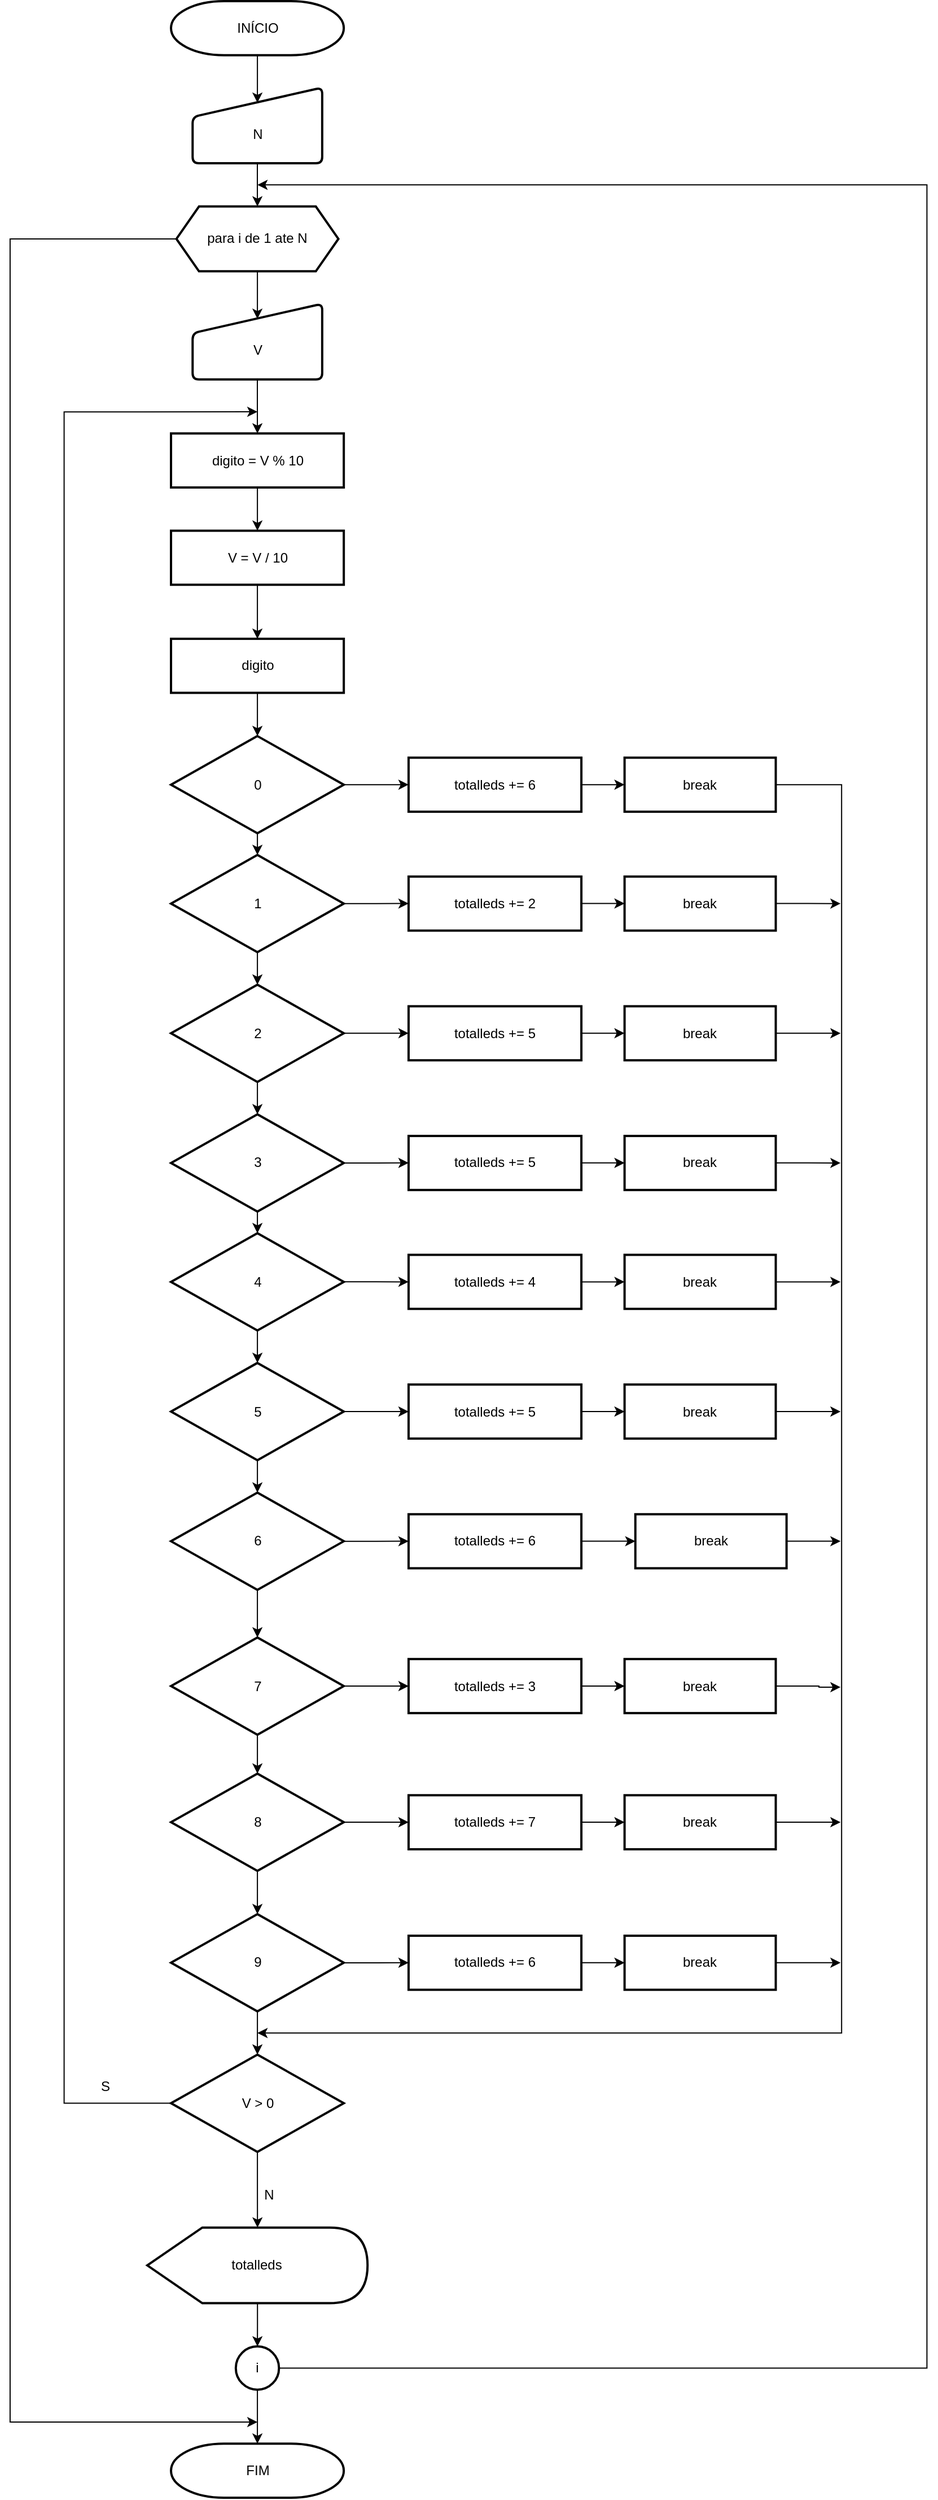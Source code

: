 <mxfile version="27.0.8">
  <diagram id="6a731a19-8d31-9384-78a2-239565b7b9f0" name="Page-1">
    <mxGraphModel dx="3456" dy="2064" grid="0" gridSize="10" guides="1" tooltips="1" connect="1" arrows="1" fold="1" page="1" pageScale="1" pageWidth="1654" pageHeight="2336" background="none" math="0" shadow="0">
      <root>
        <mxCell id="0" />
        <mxCell id="1" parent="0" />
        <mxCell id="f2XqEatsttYMCxV9yTw9-161" value="" style="group" vertex="1" connectable="0" parent="1">
          <mxGeometry x="420" y="80" width="813.2" height="2210" as="geometry" />
        </mxCell>
        <mxCell id="f2XqEatsttYMCxV9yTw9-55" value="INÍCIO" style="strokeWidth=2;html=1;shape=mxgraph.flowchart.terminator;whiteSpace=wrap;" vertex="1" parent="f2XqEatsttYMCxV9yTw9-161">
          <mxGeometry x="143.506" width="153.073" height="47.835" as="geometry" />
        </mxCell>
        <mxCell id="f2XqEatsttYMCxV9yTw9-59" value="" style="edgeStyle=orthogonalEdgeStyle;rounded=0;orthogonalLoop=1;jettySize=auto;html=1;" edge="1" parent="f2XqEatsttYMCxV9yTw9-161" source="f2XqEatsttYMCxV9yTw9-56" target="f2XqEatsttYMCxV9yTw9-57">
          <mxGeometry relative="1" as="geometry" />
        </mxCell>
        <mxCell id="f2XqEatsttYMCxV9yTw9-56" value="&lt;div&gt;&lt;br&gt;&lt;/div&gt;&lt;div&gt;N&lt;/div&gt;" style="html=1;strokeWidth=2;shape=manualInput;whiteSpace=wrap;rounded=1;size=26;arcSize=11;" vertex="1" parent="f2XqEatsttYMCxV9yTw9-161">
          <mxGeometry x="162.64" y="76.537" width="114.805" height="66.97" as="geometry" />
        </mxCell>
        <mxCell id="f2XqEatsttYMCxV9yTw9-157" style="edgeStyle=orthogonalEdgeStyle;rounded=0;orthogonalLoop=1;jettySize=auto;html=1;fontFamily=Helvetica;fontSize=12;fontColor=default;" edge="1" parent="f2XqEatsttYMCxV9yTw9-161" source="f2XqEatsttYMCxV9yTw9-57">
          <mxGeometry relative="1" as="geometry">
            <mxPoint x="220.042" y="2143.03" as="targetPoint" />
            <Array as="points">
              <mxPoint x="0.957" y="210.476" />
              <mxPoint x="0.957" y="2143.03" />
              <mxPoint y="2143.03" />
            </Array>
          </mxGeometry>
        </mxCell>
        <mxCell id="f2XqEatsttYMCxV9yTw9-57" value="para i de 1 ate N" style="shape=hexagon;perimeter=hexagonPerimeter2;whiteSpace=wrap;html=1;fixedSize=1;strokeWidth=2;" vertex="1" parent="f2XqEatsttYMCxV9yTw9-161">
          <mxGeometry x="148.289" y="181.775" width="143.506" height="57.403" as="geometry" />
        </mxCell>
        <mxCell id="f2XqEatsttYMCxV9yTw9-58" style="edgeStyle=orthogonalEdgeStyle;rounded=0;orthogonalLoop=1;jettySize=auto;html=1;entryX=0.5;entryY=0.2;entryDx=0;entryDy=0;entryPerimeter=0;" edge="1" parent="f2XqEatsttYMCxV9yTw9-161" source="f2XqEatsttYMCxV9yTw9-55" target="f2XqEatsttYMCxV9yTw9-56">
          <mxGeometry relative="1" as="geometry" />
        </mxCell>
        <mxCell id="f2XqEatsttYMCxV9yTw9-65" value="" style="edgeStyle=orthogonalEdgeStyle;rounded=0;orthogonalLoop=1;jettySize=auto;html=1;fontFamily=Helvetica;fontSize=12;fontColor=default;" edge="1" parent="f2XqEatsttYMCxV9yTw9-161" source="f2XqEatsttYMCxV9yTw9-60" target="f2XqEatsttYMCxV9yTw9-64">
          <mxGeometry relative="1" as="geometry" />
        </mxCell>
        <mxCell id="f2XqEatsttYMCxV9yTw9-60" value="&lt;div&gt;&lt;br&gt;&lt;/div&gt;&lt;div&gt;V&lt;/div&gt;" style="html=1;strokeWidth=2;shape=manualInput;whiteSpace=wrap;rounded=1;size=26;arcSize=11;" vertex="1" parent="f2XqEatsttYMCxV9yTw9-161">
          <mxGeometry x="162.64" y="267.879" width="114.805" height="66.97" as="geometry" />
        </mxCell>
        <mxCell id="f2XqEatsttYMCxV9yTw9-61" style="edgeStyle=orthogonalEdgeStyle;rounded=0;orthogonalLoop=1;jettySize=auto;html=1;entryX=0.5;entryY=0.2;entryDx=0;entryDy=0;entryPerimeter=0;" edge="1" parent="f2XqEatsttYMCxV9yTw9-161" source="f2XqEatsttYMCxV9yTw9-57" target="f2XqEatsttYMCxV9yTw9-60">
          <mxGeometry relative="1" as="geometry" />
        </mxCell>
        <mxCell id="f2XqEatsttYMCxV9yTw9-67" value="" style="edgeStyle=orthogonalEdgeStyle;rounded=0;orthogonalLoop=1;jettySize=auto;html=1;fontFamily=Helvetica;fontSize=12;fontColor=default;" edge="1" parent="f2XqEatsttYMCxV9yTw9-161" source="f2XqEatsttYMCxV9yTw9-64" target="f2XqEatsttYMCxV9yTw9-66">
          <mxGeometry relative="1" as="geometry" />
        </mxCell>
        <mxCell id="f2XqEatsttYMCxV9yTw9-64" value="digito = V % 10" style="rounded=0;whiteSpace=wrap;html=1;strokeWidth=2;" vertex="1" parent="f2XqEatsttYMCxV9yTw9-161">
          <mxGeometry x="143.506" y="382.684" width="153.073" height="47.835" as="geometry" />
        </mxCell>
        <mxCell id="f2XqEatsttYMCxV9yTw9-162" value="" style="edgeStyle=orthogonalEdgeStyle;rounded=0;orthogonalLoop=1;jettySize=auto;html=1;fontFamily=Helvetica;fontSize=12;fontColor=default;" edge="1" parent="f2XqEatsttYMCxV9yTw9-161" source="f2XqEatsttYMCxV9yTw9-66" target="f2XqEatsttYMCxV9yTw9-79">
          <mxGeometry relative="1" as="geometry" />
        </mxCell>
        <mxCell id="f2XqEatsttYMCxV9yTw9-66" value="V = V / 10" style="rounded=0;whiteSpace=wrap;html=1;strokeWidth=2;" vertex="1" parent="f2XqEatsttYMCxV9yTw9-161">
          <mxGeometry x="143.506" y="468.788" width="153.073" height="47.835" as="geometry" />
        </mxCell>
        <mxCell id="f2XqEatsttYMCxV9yTw9-126" value="" style="edgeStyle=orthogonalEdgeStyle;rounded=0;orthogonalLoop=1;jettySize=auto;html=1;fontFamily=Helvetica;fontSize=12;fontColor=default;" edge="1" parent="f2XqEatsttYMCxV9yTw9-161" source="f2XqEatsttYMCxV9yTw9-69" target="f2XqEatsttYMCxV9yTw9-109">
          <mxGeometry relative="1" as="geometry" />
        </mxCell>
        <mxCell id="f2XqEatsttYMCxV9yTw9-69" value="totalleds += 6" style="rounded=0;whiteSpace=wrap;html=1;strokeWidth=2;" vertex="1" parent="f2XqEatsttYMCxV9yTw9-161">
          <mxGeometry x="353.981" y="669.697" width="153.073" height="47.835" as="geometry" />
        </mxCell>
        <mxCell id="f2XqEatsttYMCxV9yTw9-125" value="" style="edgeStyle=orthogonalEdgeStyle;rounded=0;orthogonalLoop=1;jettySize=auto;html=1;fontFamily=Helvetica;fontSize=12;fontColor=default;" edge="1" parent="f2XqEatsttYMCxV9yTw9-161" source="f2XqEatsttYMCxV9yTw9-70" target="f2XqEatsttYMCxV9yTw9-110">
          <mxGeometry relative="1" as="geometry" />
        </mxCell>
        <mxCell id="f2XqEatsttYMCxV9yTw9-70" value="totalleds += 2" style="rounded=0;whiteSpace=wrap;html=1;strokeWidth=2;" vertex="1" parent="f2XqEatsttYMCxV9yTw9-161">
          <mxGeometry x="353.981" y="774.935" width="153.073" height="47.835" as="geometry" />
        </mxCell>
        <mxCell id="f2XqEatsttYMCxV9yTw9-124" value="" style="edgeStyle=orthogonalEdgeStyle;rounded=0;orthogonalLoop=1;jettySize=auto;html=1;fontFamily=Helvetica;fontSize=12;fontColor=default;" edge="1" parent="f2XqEatsttYMCxV9yTw9-161" source="f2XqEatsttYMCxV9yTw9-71" target="f2XqEatsttYMCxV9yTw9-111">
          <mxGeometry relative="1" as="geometry" />
        </mxCell>
        <mxCell id="f2XqEatsttYMCxV9yTw9-71" value="totalleds += 5" style="rounded=0;whiteSpace=wrap;html=1;strokeWidth=2;" vertex="1" parent="f2XqEatsttYMCxV9yTw9-161">
          <mxGeometry x="353.981" y="889.74" width="153.073" height="47.835" as="geometry" />
        </mxCell>
        <mxCell id="f2XqEatsttYMCxV9yTw9-123" value="" style="edgeStyle=orthogonalEdgeStyle;rounded=0;orthogonalLoop=1;jettySize=auto;html=1;fontFamily=Helvetica;fontSize=12;fontColor=default;" edge="1" parent="f2XqEatsttYMCxV9yTw9-161" source="f2XqEatsttYMCxV9yTw9-72" target="f2XqEatsttYMCxV9yTw9-112">
          <mxGeometry relative="1" as="geometry" />
        </mxCell>
        <mxCell id="f2XqEatsttYMCxV9yTw9-72" value="totalleds += 5" style="rounded=0;whiteSpace=wrap;html=1;strokeWidth=2;" vertex="1" parent="f2XqEatsttYMCxV9yTw9-161">
          <mxGeometry x="353.981" y="1004.545" width="153.073" height="47.835" as="geometry" />
        </mxCell>
        <mxCell id="f2XqEatsttYMCxV9yTw9-122" value="" style="edgeStyle=orthogonalEdgeStyle;rounded=0;orthogonalLoop=1;jettySize=auto;html=1;fontFamily=Helvetica;fontSize=12;fontColor=default;" edge="1" parent="f2XqEatsttYMCxV9yTw9-161" source="f2XqEatsttYMCxV9yTw9-73" target="f2XqEatsttYMCxV9yTw9-113">
          <mxGeometry relative="1" as="geometry" />
        </mxCell>
        <mxCell id="f2XqEatsttYMCxV9yTw9-73" value="totalleds += 4" style="rounded=0;whiteSpace=wrap;html=1;strokeWidth=2;" vertex="1" parent="f2XqEatsttYMCxV9yTw9-161">
          <mxGeometry x="353.981" y="1109.784" width="153.073" height="47.835" as="geometry" />
        </mxCell>
        <mxCell id="f2XqEatsttYMCxV9yTw9-121" value="" style="edgeStyle=orthogonalEdgeStyle;rounded=0;orthogonalLoop=1;jettySize=auto;html=1;fontFamily=Helvetica;fontSize=12;fontColor=default;" edge="1" parent="f2XqEatsttYMCxV9yTw9-161" source="f2XqEatsttYMCxV9yTw9-74" target="f2XqEatsttYMCxV9yTw9-114">
          <mxGeometry relative="1" as="geometry" />
        </mxCell>
        <mxCell id="f2XqEatsttYMCxV9yTw9-74" value="totalleds += 5" style="rounded=0;whiteSpace=wrap;html=1;strokeWidth=2;" vertex="1" parent="f2XqEatsttYMCxV9yTw9-161">
          <mxGeometry x="353.981" y="1224.589" width="153.073" height="47.835" as="geometry" />
        </mxCell>
        <mxCell id="f2XqEatsttYMCxV9yTw9-120" value="" style="edgeStyle=orthogonalEdgeStyle;rounded=0;orthogonalLoop=1;jettySize=auto;html=1;fontFamily=Helvetica;fontSize=12;fontColor=default;" edge="1" parent="f2XqEatsttYMCxV9yTw9-161" source="f2XqEatsttYMCxV9yTw9-75" target="f2XqEatsttYMCxV9yTw9-115">
          <mxGeometry relative="1" as="geometry" />
        </mxCell>
        <mxCell id="f2XqEatsttYMCxV9yTw9-75" value="totalleds += 6" style="rounded=0;whiteSpace=wrap;html=1;strokeWidth=2;" vertex="1" parent="f2XqEatsttYMCxV9yTw9-161">
          <mxGeometry x="353.981" y="1339.394" width="153.073" height="47.835" as="geometry" />
        </mxCell>
        <mxCell id="f2XqEatsttYMCxV9yTw9-119" value="" style="edgeStyle=orthogonalEdgeStyle;rounded=0;orthogonalLoop=1;jettySize=auto;html=1;fontFamily=Helvetica;fontSize=12;fontColor=default;" edge="1" parent="f2XqEatsttYMCxV9yTw9-161" source="f2XqEatsttYMCxV9yTw9-76" target="f2XqEatsttYMCxV9yTw9-116">
          <mxGeometry relative="1" as="geometry" />
        </mxCell>
        <mxCell id="f2XqEatsttYMCxV9yTw9-76" value="totalleds += 7" style="rounded=0;whiteSpace=wrap;html=1;strokeWidth=2;" vertex="1" parent="f2XqEatsttYMCxV9yTw9-161">
          <mxGeometry x="353.981" y="1588.139" width="153.073" height="47.835" as="geometry" />
        </mxCell>
        <mxCell id="f2XqEatsttYMCxV9yTw9-118" value="" style="edgeStyle=orthogonalEdgeStyle;rounded=0;orthogonalLoop=1;jettySize=auto;html=1;fontFamily=Helvetica;fontSize=12;fontColor=default;" edge="1" parent="f2XqEatsttYMCxV9yTw9-161" source="f2XqEatsttYMCxV9yTw9-77" target="f2XqEatsttYMCxV9yTw9-117">
          <mxGeometry relative="1" as="geometry" />
        </mxCell>
        <mxCell id="f2XqEatsttYMCxV9yTw9-77" value="totalleds += 6" style="rounded=0;whiteSpace=wrap;html=1;strokeWidth=2;" vertex="1" parent="f2XqEatsttYMCxV9yTw9-161">
          <mxGeometry x="353.981" y="1712.511" width="153.073" height="47.835" as="geometry" />
        </mxCell>
        <mxCell id="f2XqEatsttYMCxV9yTw9-99" value="" style="edgeStyle=orthogonalEdgeStyle;rounded=0;orthogonalLoop=1;jettySize=auto;html=1;fontFamily=Helvetica;fontSize=12;fontColor=default;" edge="1" parent="f2XqEatsttYMCxV9yTw9-161" source="f2XqEatsttYMCxV9yTw9-79" target="f2XqEatsttYMCxV9yTw9-80">
          <mxGeometry relative="1" as="geometry" />
        </mxCell>
        <mxCell id="f2XqEatsttYMCxV9yTw9-79" value="digito" style="rounded=0;whiteSpace=wrap;html=1;strokeWidth=2;" vertex="1" parent="f2XqEatsttYMCxV9yTw9-161">
          <mxGeometry x="143.506" y="564.459" width="153.073" height="47.835" as="geometry" />
        </mxCell>
        <mxCell id="f2XqEatsttYMCxV9yTw9-98" value="" style="edgeStyle=orthogonalEdgeStyle;rounded=0;orthogonalLoop=1;jettySize=auto;html=1;fontFamily=Helvetica;fontSize=12;fontColor=default;" edge="1" parent="f2XqEatsttYMCxV9yTw9-161" source="f2XqEatsttYMCxV9yTw9-80" target="f2XqEatsttYMCxV9yTw9-69">
          <mxGeometry relative="1" as="geometry" />
        </mxCell>
        <mxCell id="f2XqEatsttYMCxV9yTw9-101" value="" style="edgeStyle=orthogonalEdgeStyle;rounded=0;orthogonalLoop=1;jettySize=auto;html=1;fontFamily=Helvetica;fontSize=12;fontColor=default;" edge="1" parent="f2XqEatsttYMCxV9yTw9-161" source="f2XqEatsttYMCxV9yTw9-80" target="f2XqEatsttYMCxV9yTw9-81">
          <mxGeometry relative="1" as="geometry" />
        </mxCell>
        <mxCell id="f2XqEatsttYMCxV9yTw9-80" value="0" style="strokeWidth=2;html=1;shape=mxgraph.flowchart.decision;whiteSpace=wrap;" vertex="1" parent="f2XqEatsttYMCxV9yTw9-161">
          <mxGeometry x="143.506" y="650.563" width="153.073" height="86.104" as="geometry" />
        </mxCell>
        <mxCell id="f2XqEatsttYMCxV9yTw9-97" value="" style="edgeStyle=orthogonalEdgeStyle;rounded=0;orthogonalLoop=1;jettySize=auto;html=1;fontFamily=Helvetica;fontSize=12;fontColor=default;" edge="1" parent="f2XqEatsttYMCxV9yTw9-161" source="f2XqEatsttYMCxV9yTw9-81" target="f2XqEatsttYMCxV9yTw9-70">
          <mxGeometry relative="1" as="geometry" />
        </mxCell>
        <mxCell id="f2XqEatsttYMCxV9yTw9-102" value="" style="edgeStyle=orthogonalEdgeStyle;rounded=0;orthogonalLoop=1;jettySize=auto;html=1;fontFamily=Helvetica;fontSize=12;fontColor=default;" edge="1" parent="f2XqEatsttYMCxV9yTw9-161" source="f2XqEatsttYMCxV9yTw9-81" target="f2XqEatsttYMCxV9yTw9-82">
          <mxGeometry relative="1" as="geometry" />
        </mxCell>
        <mxCell id="f2XqEatsttYMCxV9yTw9-81" value="1" style="strokeWidth=2;html=1;shape=mxgraph.flowchart.decision;whiteSpace=wrap;" vertex="1" parent="f2XqEatsttYMCxV9yTw9-161">
          <mxGeometry x="143.506" y="755.801" width="153.073" height="86.104" as="geometry" />
        </mxCell>
        <mxCell id="f2XqEatsttYMCxV9yTw9-96" value="" style="edgeStyle=orthogonalEdgeStyle;rounded=0;orthogonalLoop=1;jettySize=auto;html=1;fontFamily=Helvetica;fontSize=12;fontColor=default;" edge="1" parent="f2XqEatsttYMCxV9yTw9-161" source="f2XqEatsttYMCxV9yTw9-82" target="f2XqEatsttYMCxV9yTw9-71">
          <mxGeometry relative="1" as="geometry" />
        </mxCell>
        <mxCell id="f2XqEatsttYMCxV9yTw9-103" value="" style="edgeStyle=orthogonalEdgeStyle;rounded=0;orthogonalLoop=1;jettySize=auto;html=1;fontFamily=Helvetica;fontSize=12;fontColor=default;" edge="1" parent="f2XqEatsttYMCxV9yTw9-161" source="f2XqEatsttYMCxV9yTw9-82" target="f2XqEatsttYMCxV9yTw9-83">
          <mxGeometry relative="1" as="geometry" />
        </mxCell>
        <mxCell id="f2XqEatsttYMCxV9yTw9-82" value="2" style="strokeWidth=2;html=1;shape=mxgraph.flowchart.decision;whiteSpace=wrap;" vertex="1" parent="f2XqEatsttYMCxV9yTw9-161">
          <mxGeometry x="143.506" y="870.606" width="153.073" height="86.104" as="geometry" />
        </mxCell>
        <mxCell id="f2XqEatsttYMCxV9yTw9-95" value="" style="edgeStyle=orthogonalEdgeStyle;rounded=0;orthogonalLoop=1;jettySize=auto;html=1;fontFamily=Helvetica;fontSize=12;fontColor=default;" edge="1" parent="f2XqEatsttYMCxV9yTw9-161" source="f2XqEatsttYMCxV9yTw9-83" target="f2XqEatsttYMCxV9yTw9-72">
          <mxGeometry relative="1" as="geometry" />
        </mxCell>
        <mxCell id="f2XqEatsttYMCxV9yTw9-104" value="" style="edgeStyle=orthogonalEdgeStyle;rounded=0;orthogonalLoop=1;jettySize=auto;html=1;fontFamily=Helvetica;fontSize=12;fontColor=default;" edge="1" parent="f2XqEatsttYMCxV9yTw9-161" source="f2XqEatsttYMCxV9yTw9-83" target="f2XqEatsttYMCxV9yTw9-84">
          <mxGeometry relative="1" as="geometry" />
        </mxCell>
        <mxCell id="f2XqEatsttYMCxV9yTw9-83" value="3" style="strokeWidth=2;html=1;shape=mxgraph.flowchart.decision;whiteSpace=wrap;" vertex="1" parent="f2XqEatsttYMCxV9yTw9-161">
          <mxGeometry x="143.506" y="985.411" width="153.073" height="86.104" as="geometry" />
        </mxCell>
        <mxCell id="f2XqEatsttYMCxV9yTw9-94" value="" style="edgeStyle=orthogonalEdgeStyle;rounded=0;orthogonalLoop=1;jettySize=auto;html=1;fontFamily=Helvetica;fontSize=12;fontColor=default;" edge="1" parent="f2XqEatsttYMCxV9yTw9-161" source="f2XqEatsttYMCxV9yTw9-84" target="f2XqEatsttYMCxV9yTw9-73">
          <mxGeometry relative="1" as="geometry" />
        </mxCell>
        <mxCell id="f2XqEatsttYMCxV9yTw9-105" value="" style="edgeStyle=orthogonalEdgeStyle;rounded=0;orthogonalLoop=1;jettySize=auto;html=1;fontFamily=Helvetica;fontSize=12;fontColor=default;" edge="1" parent="f2XqEatsttYMCxV9yTw9-161" source="f2XqEatsttYMCxV9yTw9-84" target="f2XqEatsttYMCxV9yTw9-85">
          <mxGeometry relative="1" as="geometry" />
        </mxCell>
        <mxCell id="f2XqEatsttYMCxV9yTw9-84" value="4" style="strokeWidth=2;html=1;shape=mxgraph.flowchart.decision;whiteSpace=wrap;" vertex="1" parent="f2XqEatsttYMCxV9yTw9-161">
          <mxGeometry x="143.506" y="1090.649" width="153.073" height="86.104" as="geometry" />
        </mxCell>
        <mxCell id="f2XqEatsttYMCxV9yTw9-93" value="" style="edgeStyle=orthogonalEdgeStyle;rounded=0;orthogonalLoop=1;jettySize=auto;html=1;fontFamily=Helvetica;fontSize=12;fontColor=default;" edge="1" parent="f2XqEatsttYMCxV9yTw9-161" source="f2XqEatsttYMCxV9yTw9-85" target="f2XqEatsttYMCxV9yTw9-74">
          <mxGeometry relative="1" as="geometry" />
        </mxCell>
        <mxCell id="f2XqEatsttYMCxV9yTw9-106" value="" style="edgeStyle=orthogonalEdgeStyle;rounded=0;orthogonalLoop=1;jettySize=auto;html=1;fontFamily=Helvetica;fontSize=12;fontColor=default;" edge="1" parent="f2XqEatsttYMCxV9yTw9-161" source="f2XqEatsttYMCxV9yTw9-85" target="f2XqEatsttYMCxV9yTw9-86">
          <mxGeometry relative="1" as="geometry" />
        </mxCell>
        <mxCell id="f2XqEatsttYMCxV9yTw9-85" value="5" style="strokeWidth=2;html=1;shape=mxgraph.flowchart.decision;whiteSpace=wrap;" vertex="1" parent="f2XqEatsttYMCxV9yTw9-161">
          <mxGeometry x="143.506" y="1205.455" width="153.073" height="86.104" as="geometry" />
        </mxCell>
        <mxCell id="f2XqEatsttYMCxV9yTw9-92" value="" style="edgeStyle=orthogonalEdgeStyle;rounded=0;orthogonalLoop=1;jettySize=auto;html=1;fontFamily=Helvetica;fontSize=12;fontColor=default;" edge="1" parent="f2XqEatsttYMCxV9yTw9-161" source="f2XqEatsttYMCxV9yTw9-86" target="f2XqEatsttYMCxV9yTw9-75">
          <mxGeometry relative="1" as="geometry" />
        </mxCell>
        <mxCell id="f2XqEatsttYMCxV9yTw9-135" value="" style="edgeStyle=orthogonalEdgeStyle;rounded=0;orthogonalLoop=1;jettySize=auto;html=1;fontFamily=Helvetica;fontSize=12;fontColor=default;" edge="1" parent="f2XqEatsttYMCxV9yTw9-161" source="f2XqEatsttYMCxV9yTw9-86" target="f2XqEatsttYMCxV9yTw9-132">
          <mxGeometry relative="1" as="geometry" />
        </mxCell>
        <mxCell id="f2XqEatsttYMCxV9yTw9-86" value="6" style="strokeWidth=2;html=1;shape=mxgraph.flowchart.decision;whiteSpace=wrap;" vertex="1" parent="f2XqEatsttYMCxV9yTw9-161">
          <mxGeometry x="143.506" y="1320.26" width="153.073" height="86.104" as="geometry" />
        </mxCell>
        <mxCell id="f2XqEatsttYMCxV9yTw9-90" value="" style="edgeStyle=orthogonalEdgeStyle;rounded=0;orthogonalLoop=1;jettySize=auto;html=1;fontFamily=Helvetica;fontSize=12;fontColor=default;" edge="1" parent="f2XqEatsttYMCxV9yTw9-161" source="f2XqEatsttYMCxV9yTw9-87" target="f2XqEatsttYMCxV9yTw9-76">
          <mxGeometry relative="1" as="geometry" />
        </mxCell>
        <mxCell id="f2XqEatsttYMCxV9yTw9-108" value="" style="edgeStyle=orthogonalEdgeStyle;rounded=0;orthogonalLoop=1;jettySize=auto;html=1;fontFamily=Helvetica;fontSize=12;fontColor=default;" edge="1" parent="f2XqEatsttYMCxV9yTw9-161" source="f2XqEatsttYMCxV9yTw9-87" target="f2XqEatsttYMCxV9yTw9-88">
          <mxGeometry relative="1" as="geometry" />
        </mxCell>
        <mxCell id="f2XqEatsttYMCxV9yTw9-87" value="8" style="strokeWidth=2;html=1;shape=mxgraph.flowchart.decision;whiteSpace=wrap;" vertex="1" parent="f2XqEatsttYMCxV9yTw9-161">
          <mxGeometry x="143.506" y="1569.004" width="153.073" height="86.104" as="geometry" />
        </mxCell>
        <mxCell id="f2XqEatsttYMCxV9yTw9-91" value="" style="edgeStyle=orthogonalEdgeStyle;rounded=0;orthogonalLoop=1;jettySize=auto;html=1;fontFamily=Helvetica;fontSize=12;fontColor=default;" edge="1" parent="f2XqEatsttYMCxV9yTw9-161" source="f2XqEatsttYMCxV9yTw9-88" target="f2XqEatsttYMCxV9yTw9-77">
          <mxGeometry relative="1" as="geometry" />
        </mxCell>
        <mxCell id="f2XqEatsttYMCxV9yTw9-136" value="" style="edgeStyle=orthogonalEdgeStyle;rounded=0;orthogonalLoop=1;jettySize=auto;html=1;fontFamily=Helvetica;fontSize=12;fontColor=default;" edge="1" parent="f2XqEatsttYMCxV9yTw9-161" source="f2XqEatsttYMCxV9yTw9-88" target="f2XqEatsttYMCxV9yTw9-128">
          <mxGeometry relative="1" as="geometry" />
        </mxCell>
        <mxCell id="f2XqEatsttYMCxV9yTw9-88" value="9" style="strokeWidth=2;html=1;shape=mxgraph.flowchart.decision;whiteSpace=wrap;" vertex="1" parent="f2XqEatsttYMCxV9yTw9-161">
          <mxGeometry x="143.506" y="1693.377" width="153.073" height="86.104" as="geometry" />
        </mxCell>
        <mxCell id="f2XqEatsttYMCxV9yTw9-147" style="edgeStyle=orthogonalEdgeStyle;rounded=0;orthogonalLoop=1;jettySize=auto;html=1;fontFamily=Helvetica;fontSize=12;fontColor=default;" edge="1" parent="f2XqEatsttYMCxV9yTw9-161" source="f2XqEatsttYMCxV9yTw9-109">
          <mxGeometry relative="1" as="geometry">
            <mxPoint x="220.042" y="1798.615" as="targetPoint" />
            <Array as="points">
              <mxPoint x="737.62" y="693.615" />
              <mxPoint x="737.62" y="1798.615" />
            </Array>
          </mxGeometry>
        </mxCell>
        <mxCell id="f2XqEatsttYMCxV9yTw9-109" value="break" style="rounded=0;whiteSpace=wrap;html=1;strokeWidth=2;" vertex="1" parent="f2XqEatsttYMCxV9yTw9-161">
          <mxGeometry x="545.322" y="669.697" width="133.939" height="47.835" as="geometry" />
        </mxCell>
        <mxCell id="f2XqEatsttYMCxV9yTw9-151" style="edgeStyle=orthogonalEdgeStyle;rounded=0;orthogonalLoop=1;jettySize=auto;html=1;fontFamily=Helvetica;fontSize=12;fontColor=default;" edge="1" parent="f2XqEatsttYMCxV9yTw9-161" source="f2XqEatsttYMCxV9yTw9-110">
          <mxGeometry relative="1" as="geometry">
            <mxPoint x="736.664" y="798.853" as="targetPoint" />
          </mxGeometry>
        </mxCell>
        <mxCell id="f2XqEatsttYMCxV9yTw9-110" value="break" style="rounded=0;whiteSpace=wrap;html=1;strokeWidth=2;" vertex="1" parent="f2XqEatsttYMCxV9yTw9-161">
          <mxGeometry x="545.322" y="774.935" width="133.939" height="47.835" as="geometry" />
        </mxCell>
        <mxCell id="f2XqEatsttYMCxV9yTw9-150" style="edgeStyle=orthogonalEdgeStyle;rounded=0;orthogonalLoop=1;jettySize=auto;html=1;fontFamily=Helvetica;fontSize=12;fontColor=default;" edge="1" parent="f2XqEatsttYMCxV9yTw9-161" source="f2XqEatsttYMCxV9yTw9-111">
          <mxGeometry relative="1" as="geometry">
            <mxPoint x="736.664" y="913.658" as="targetPoint" />
          </mxGeometry>
        </mxCell>
        <mxCell id="f2XqEatsttYMCxV9yTw9-111" value="break" style="rounded=0;whiteSpace=wrap;html=1;strokeWidth=2;" vertex="1" parent="f2XqEatsttYMCxV9yTw9-161">
          <mxGeometry x="545.322" y="889.74" width="133.939" height="47.835" as="geometry" />
        </mxCell>
        <mxCell id="f2XqEatsttYMCxV9yTw9-149" style="edgeStyle=orthogonalEdgeStyle;rounded=0;orthogonalLoop=1;jettySize=auto;html=1;fontFamily=Helvetica;fontSize=12;fontColor=default;" edge="1" parent="f2XqEatsttYMCxV9yTw9-161" source="f2XqEatsttYMCxV9yTw9-112">
          <mxGeometry relative="1" as="geometry">
            <mxPoint x="736.664" y="1028.463" as="targetPoint" />
          </mxGeometry>
        </mxCell>
        <mxCell id="f2XqEatsttYMCxV9yTw9-112" value="break" style="rounded=0;whiteSpace=wrap;html=1;strokeWidth=2;" vertex="1" parent="f2XqEatsttYMCxV9yTw9-161">
          <mxGeometry x="545.322" y="1004.545" width="133.939" height="47.835" as="geometry" />
        </mxCell>
        <mxCell id="f2XqEatsttYMCxV9yTw9-148" style="edgeStyle=orthogonalEdgeStyle;rounded=0;orthogonalLoop=1;jettySize=auto;html=1;fontFamily=Helvetica;fontSize=12;fontColor=default;" edge="1" parent="f2XqEatsttYMCxV9yTw9-161" source="f2XqEatsttYMCxV9yTw9-113">
          <mxGeometry relative="1" as="geometry">
            <mxPoint x="736.664" y="1133.701" as="targetPoint" />
          </mxGeometry>
        </mxCell>
        <mxCell id="f2XqEatsttYMCxV9yTw9-113" value="break" style="rounded=0;whiteSpace=wrap;html=1;strokeWidth=2;" vertex="1" parent="f2XqEatsttYMCxV9yTw9-161">
          <mxGeometry x="545.322" y="1109.784" width="133.939" height="47.835" as="geometry" />
        </mxCell>
        <mxCell id="f2XqEatsttYMCxV9yTw9-144" style="edgeStyle=orthogonalEdgeStyle;rounded=0;orthogonalLoop=1;jettySize=auto;html=1;fontFamily=Helvetica;fontSize=12;fontColor=default;" edge="1" parent="f2XqEatsttYMCxV9yTw9-161" source="f2XqEatsttYMCxV9yTw9-114">
          <mxGeometry relative="1" as="geometry">
            <mxPoint x="736.664" y="1248.506" as="targetPoint" />
          </mxGeometry>
        </mxCell>
        <mxCell id="f2XqEatsttYMCxV9yTw9-114" value="break" style="rounded=0;whiteSpace=wrap;html=1;strokeWidth=2;" vertex="1" parent="f2XqEatsttYMCxV9yTw9-161">
          <mxGeometry x="545.322" y="1224.589" width="133.939" height="47.835" as="geometry" />
        </mxCell>
        <mxCell id="f2XqEatsttYMCxV9yTw9-143" style="edgeStyle=orthogonalEdgeStyle;rounded=0;orthogonalLoop=1;jettySize=auto;html=1;fontFamily=Helvetica;fontSize=12;fontColor=default;" edge="1" parent="f2XqEatsttYMCxV9yTw9-161" source="f2XqEatsttYMCxV9yTw9-115">
          <mxGeometry relative="1" as="geometry">
            <mxPoint x="736.664" y="1363.312" as="targetPoint" />
          </mxGeometry>
        </mxCell>
        <mxCell id="f2XqEatsttYMCxV9yTw9-115" value="break" style="rounded=0;whiteSpace=wrap;html=1;strokeWidth=2;" vertex="1" parent="f2XqEatsttYMCxV9yTw9-161">
          <mxGeometry x="554.889" y="1339.394" width="133.939" height="47.835" as="geometry" />
        </mxCell>
        <mxCell id="f2XqEatsttYMCxV9yTw9-141" style="edgeStyle=orthogonalEdgeStyle;rounded=0;orthogonalLoop=1;jettySize=auto;html=1;fontFamily=Helvetica;fontSize=12;fontColor=default;" edge="1" parent="f2XqEatsttYMCxV9yTw9-161" source="f2XqEatsttYMCxV9yTw9-116">
          <mxGeometry relative="1" as="geometry">
            <mxPoint x="736.664" y="1612.056" as="targetPoint" />
          </mxGeometry>
        </mxCell>
        <mxCell id="f2XqEatsttYMCxV9yTw9-116" value="break" style="rounded=0;whiteSpace=wrap;html=1;strokeWidth=2;" vertex="1" parent="f2XqEatsttYMCxV9yTw9-161">
          <mxGeometry x="545.322" y="1588.139" width="133.939" height="47.835" as="geometry" />
        </mxCell>
        <mxCell id="f2XqEatsttYMCxV9yTw9-146" style="edgeStyle=orthogonalEdgeStyle;rounded=0;orthogonalLoop=1;jettySize=auto;html=1;fontFamily=Helvetica;fontSize=12;fontColor=default;" edge="1" parent="f2XqEatsttYMCxV9yTw9-161" source="f2XqEatsttYMCxV9yTw9-117">
          <mxGeometry relative="1" as="geometry">
            <mxPoint x="736.664" y="1736.429" as="targetPoint" />
          </mxGeometry>
        </mxCell>
        <mxCell id="f2XqEatsttYMCxV9yTw9-117" value="break" style="rounded=0;whiteSpace=wrap;html=1;strokeWidth=2;" vertex="1" parent="f2XqEatsttYMCxV9yTw9-161">
          <mxGeometry x="545.322" y="1712.511" width="133.939" height="47.835" as="geometry" />
        </mxCell>
        <mxCell id="f2XqEatsttYMCxV9yTw9-155" value="" style="edgeStyle=orthogonalEdgeStyle;rounded=0;orthogonalLoop=1;jettySize=auto;html=1;fontFamily=Helvetica;fontSize=12;fontColor=default;" edge="1" parent="f2XqEatsttYMCxV9yTw9-161" source="f2XqEatsttYMCxV9yTw9-127" target="f2XqEatsttYMCxV9yTw9-154">
          <mxGeometry relative="1" as="geometry" />
        </mxCell>
        <mxCell id="f2XqEatsttYMCxV9yTw9-127" value="totalleds" style="shape=display;whiteSpace=wrap;html=1;rounded=0;strokeColor=default;strokeWidth=2;align=center;verticalAlign=middle;fontFamily=Helvetica;fontSize=12;fontColor=default;fillColor=default;" vertex="1" parent="f2XqEatsttYMCxV9yTw9-161">
          <mxGeometry x="122.458" y="1970.823" width="195.168" height="66.97" as="geometry" />
        </mxCell>
        <mxCell id="f2XqEatsttYMCxV9yTw9-137" style="edgeStyle=orthogonalEdgeStyle;rounded=0;orthogonalLoop=1;jettySize=auto;html=1;fontFamily=Helvetica;fontSize=12;fontColor=default;" edge="1" parent="f2XqEatsttYMCxV9yTw9-161" source="f2XqEatsttYMCxV9yTw9-128">
          <mxGeometry relative="1" as="geometry">
            <mxPoint x="220.042" y="363.55" as="targetPoint" />
            <Array as="points">
              <mxPoint x="48.792" y="1860.801" />
              <mxPoint x="48.792" y="363.55" />
            </Array>
          </mxGeometry>
        </mxCell>
        <mxCell id="f2XqEatsttYMCxV9yTw9-138" value="S" style="edgeLabel;html=1;align=center;verticalAlign=middle;resizable=0;points=[];rounded=0;strokeColor=default;strokeWidth=2;fontFamily=Helvetica;fontSize=12;fontColor=default;fillColor=default;" vertex="1" connectable="0" parent="f2XqEatsttYMCxV9yTw9-137">
          <mxGeometry x="-0.933" y="-5" relative="1" as="geometry">
            <mxPoint y="-10" as="offset" />
          </mxGeometry>
        </mxCell>
        <mxCell id="f2XqEatsttYMCxV9yTw9-139" value="" style="edgeStyle=orthogonalEdgeStyle;rounded=0;orthogonalLoop=1;jettySize=auto;html=1;fontFamily=Helvetica;fontSize=12;fontColor=default;" edge="1" parent="f2XqEatsttYMCxV9yTw9-161" source="f2XqEatsttYMCxV9yTw9-128" target="f2XqEatsttYMCxV9yTw9-127">
          <mxGeometry relative="1" as="geometry" />
        </mxCell>
        <mxCell id="f2XqEatsttYMCxV9yTw9-152" value="N" style="edgeLabel;html=1;align=center;verticalAlign=middle;resizable=0;points=[];rounded=0;strokeColor=default;strokeWidth=2;fontFamily=Helvetica;fontSize=12;fontColor=default;fillColor=default;" vertex="1" connectable="0" parent="f2XqEatsttYMCxV9yTw9-139">
          <mxGeometry x="0.223" y="1" relative="1" as="geometry">
            <mxPoint x="9" y="-3" as="offset" />
          </mxGeometry>
        </mxCell>
        <mxCell id="f2XqEatsttYMCxV9yTw9-128" value="V &amp;gt; 0" style="strokeWidth=2;html=1;shape=mxgraph.flowchart.decision;whiteSpace=wrap;" vertex="1" parent="f2XqEatsttYMCxV9yTw9-161">
          <mxGeometry x="143.506" y="1817.749" width="153.073" height="86.104" as="geometry" />
        </mxCell>
        <mxCell id="f2XqEatsttYMCxV9yTw9-129" value="" style="edgeStyle=orthogonalEdgeStyle;rounded=0;orthogonalLoop=1;jettySize=auto;html=1;fontFamily=Helvetica;fontSize=12;fontColor=default;" edge="1" parent="f2XqEatsttYMCxV9yTw9-161" source="f2XqEatsttYMCxV9yTw9-130" target="f2XqEatsttYMCxV9yTw9-133">
          <mxGeometry relative="1" as="geometry" />
        </mxCell>
        <mxCell id="f2XqEatsttYMCxV9yTw9-130" value="totalleds += 3" style="rounded=0;whiteSpace=wrap;html=1;strokeWidth=2;" vertex="1" parent="f2XqEatsttYMCxV9yTw9-161">
          <mxGeometry x="353.981" y="1467.593" width="153.073" height="47.835" as="geometry" />
        </mxCell>
        <mxCell id="f2XqEatsttYMCxV9yTw9-131" value="" style="edgeStyle=orthogonalEdgeStyle;rounded=0;orthogonalLoop=1;jettySize=auto;html=1;fontFamily=Helvetica;fontSize=12;fontColor=default;" edge="1" parent="f2XqEatsttYMCxV9yTw9-161" source="f2XqEatsttYMCxV9yTw9-132" target="f2XqEatsttYMCxV9yTw9-130">
          <mxGeometry relative="1" as="geometry" />
        </mxCell>
        <mxCell id="f2XqEatsttYMCxV9yTw9-134" value="" style="edgeStyle=orthogonalEdgeStyle;rounded=0;orthogonalLoop=1;jettySize=auto;html=1;fontFamily=Helvetica;fontSize=12;fontColor=default;" edge="1" parent="f2XqEatsttYMCxV9yTw9-161" source="f2XqEatsttYMCxV9yTw9-132" target="f2XqEatsttYMCxV9yTw9-87">
          <mxGeometry relative="1" as="geometry" />
        </mxCell>
        <mxCell id="f2XqEatsttYMCxV9yTw9-132" value="7" style="strokeWidth=2;html=1;shape=mxgraph.flowchart.decision;whiteSpace=wrap;" vertex="1" parent="f2XqEatsttYMCxV9yTw9-161">
          <mxGeometry x="143.506" y="1448.459" width="153.073" height="86.104" as="geometry" />
        </mxCell>
        <mxCell id="f2XqEatsttYMCxV9yTw9-142" style="edgeStyle=orthogonalEdgeStyle;rounded=0;orthogonalLoop=1;jettySize=auto;html=1;fontFamily=Helvetica;fontSize=12;fontColor=default;" edge="1" parent="f2XqEatsttYMCxV9yTw9-161" source="f2XqEatsttYMCxV9yTw9-133">
          <mxGeometry relative="1" as="geometry">
            <mxPoint x="736.664" y="1492.468" as="targetPoint" />
            <Array as="points">
              <mxPoint x="717.529" y="1492.468" />
              <mxPoint x="717.529" y="1492.468" />
            </Array>
          </mxGeometry>
        </mxCell>
        <mxCell id="f2XqEatsttYMCxV9yTw9-133" value="break" style="rounded=0;whiteSpace=wrap;html=1;strokeWidth=2;" vertex="1" parent="f2XqEatsttYMCxV9yTw9-161">
          <mxGeometry x="545.322" y="1467.593" width="133.939" height="47.835" as="geometry" />
        </mxCell>
        <mxCell id="f2XqEatsttYMCxV9yTw9-156" style="edgeStyle=orthogonalEdgeStyle;rounded=0;orthogonalLoop=1;jettySize=auto;html=1;fontFamily=Helvetica;fontSize=12;fontColor=default;" edge="1" parent="f2XqEatsttYMCxV9yTw9-161" source="f2XqEatsttYMCxV9yTw9-154">
          <mxGeometry relative="1" as="geometry">
            <mxPoint x="220.042" y="162.641" as="targetPoint" />
            <Array as="points">
              <mxPoint x="813.2" y="2095.195" />
              <mxPoint x="813.2" y="162.641" />
            </Array>
          </mxGeometry>
        </mxCell>
        <mxCell id="f2XqEatsttYMCxV9yTw9-159" value="" style="edgeStyle=orthogonalEdgeStyle;rounded=0;orthogonalLoop=1;jettySize=auto;html=1;fontFamily=Helvetica;fontSize=12;fontColor=default;" edge="1" parent="f2XqEatsttYMCxV9yTw9-161" source="f2XqEatsttYMCxV9yTw9-154" target="f2XqEatsttYMCxV9yTw9-158">
          <mxGeometry relative="1" as="geometry" />
        </mxCell>
        <mxCell id="f2XqEatsttYMCxV9yTw9-154" value="i" style="strokeWidth=2;html=1;shape=mxgraph.flowchart.start_2;whiteSpace=wrap;rounded=0;strokeColor=default;align=center;verticalAlign=middle;fontFamily=Helvetica;fontSize=12;fontColor=default;fillColor=default;" vertex="1" parent="f2XqEatsttYMCxV9yTw9-161">
          <mxGeometry x="200.908" y="2076.061" width="38.268" height="38.268" as="geometry" />
        </mxCell>
        <mxCell id="f2XqEatsttYMCxV9yTw9-158" value="FIM" style="strokeWidth=2;html=1;shape=mxgraph.flowchart.terminator;whiteSpace=wrap;" vertex="1" parent="f2XqEatsttYMCxV9yTw9-161">
          <mxGeometry x="143.506" y="2162.165" width="153.073" height="47.835" as="geometry" />
        </mxCell>
      </root>
    </mxGraphModel>
  </diagram>
</mxfile>
